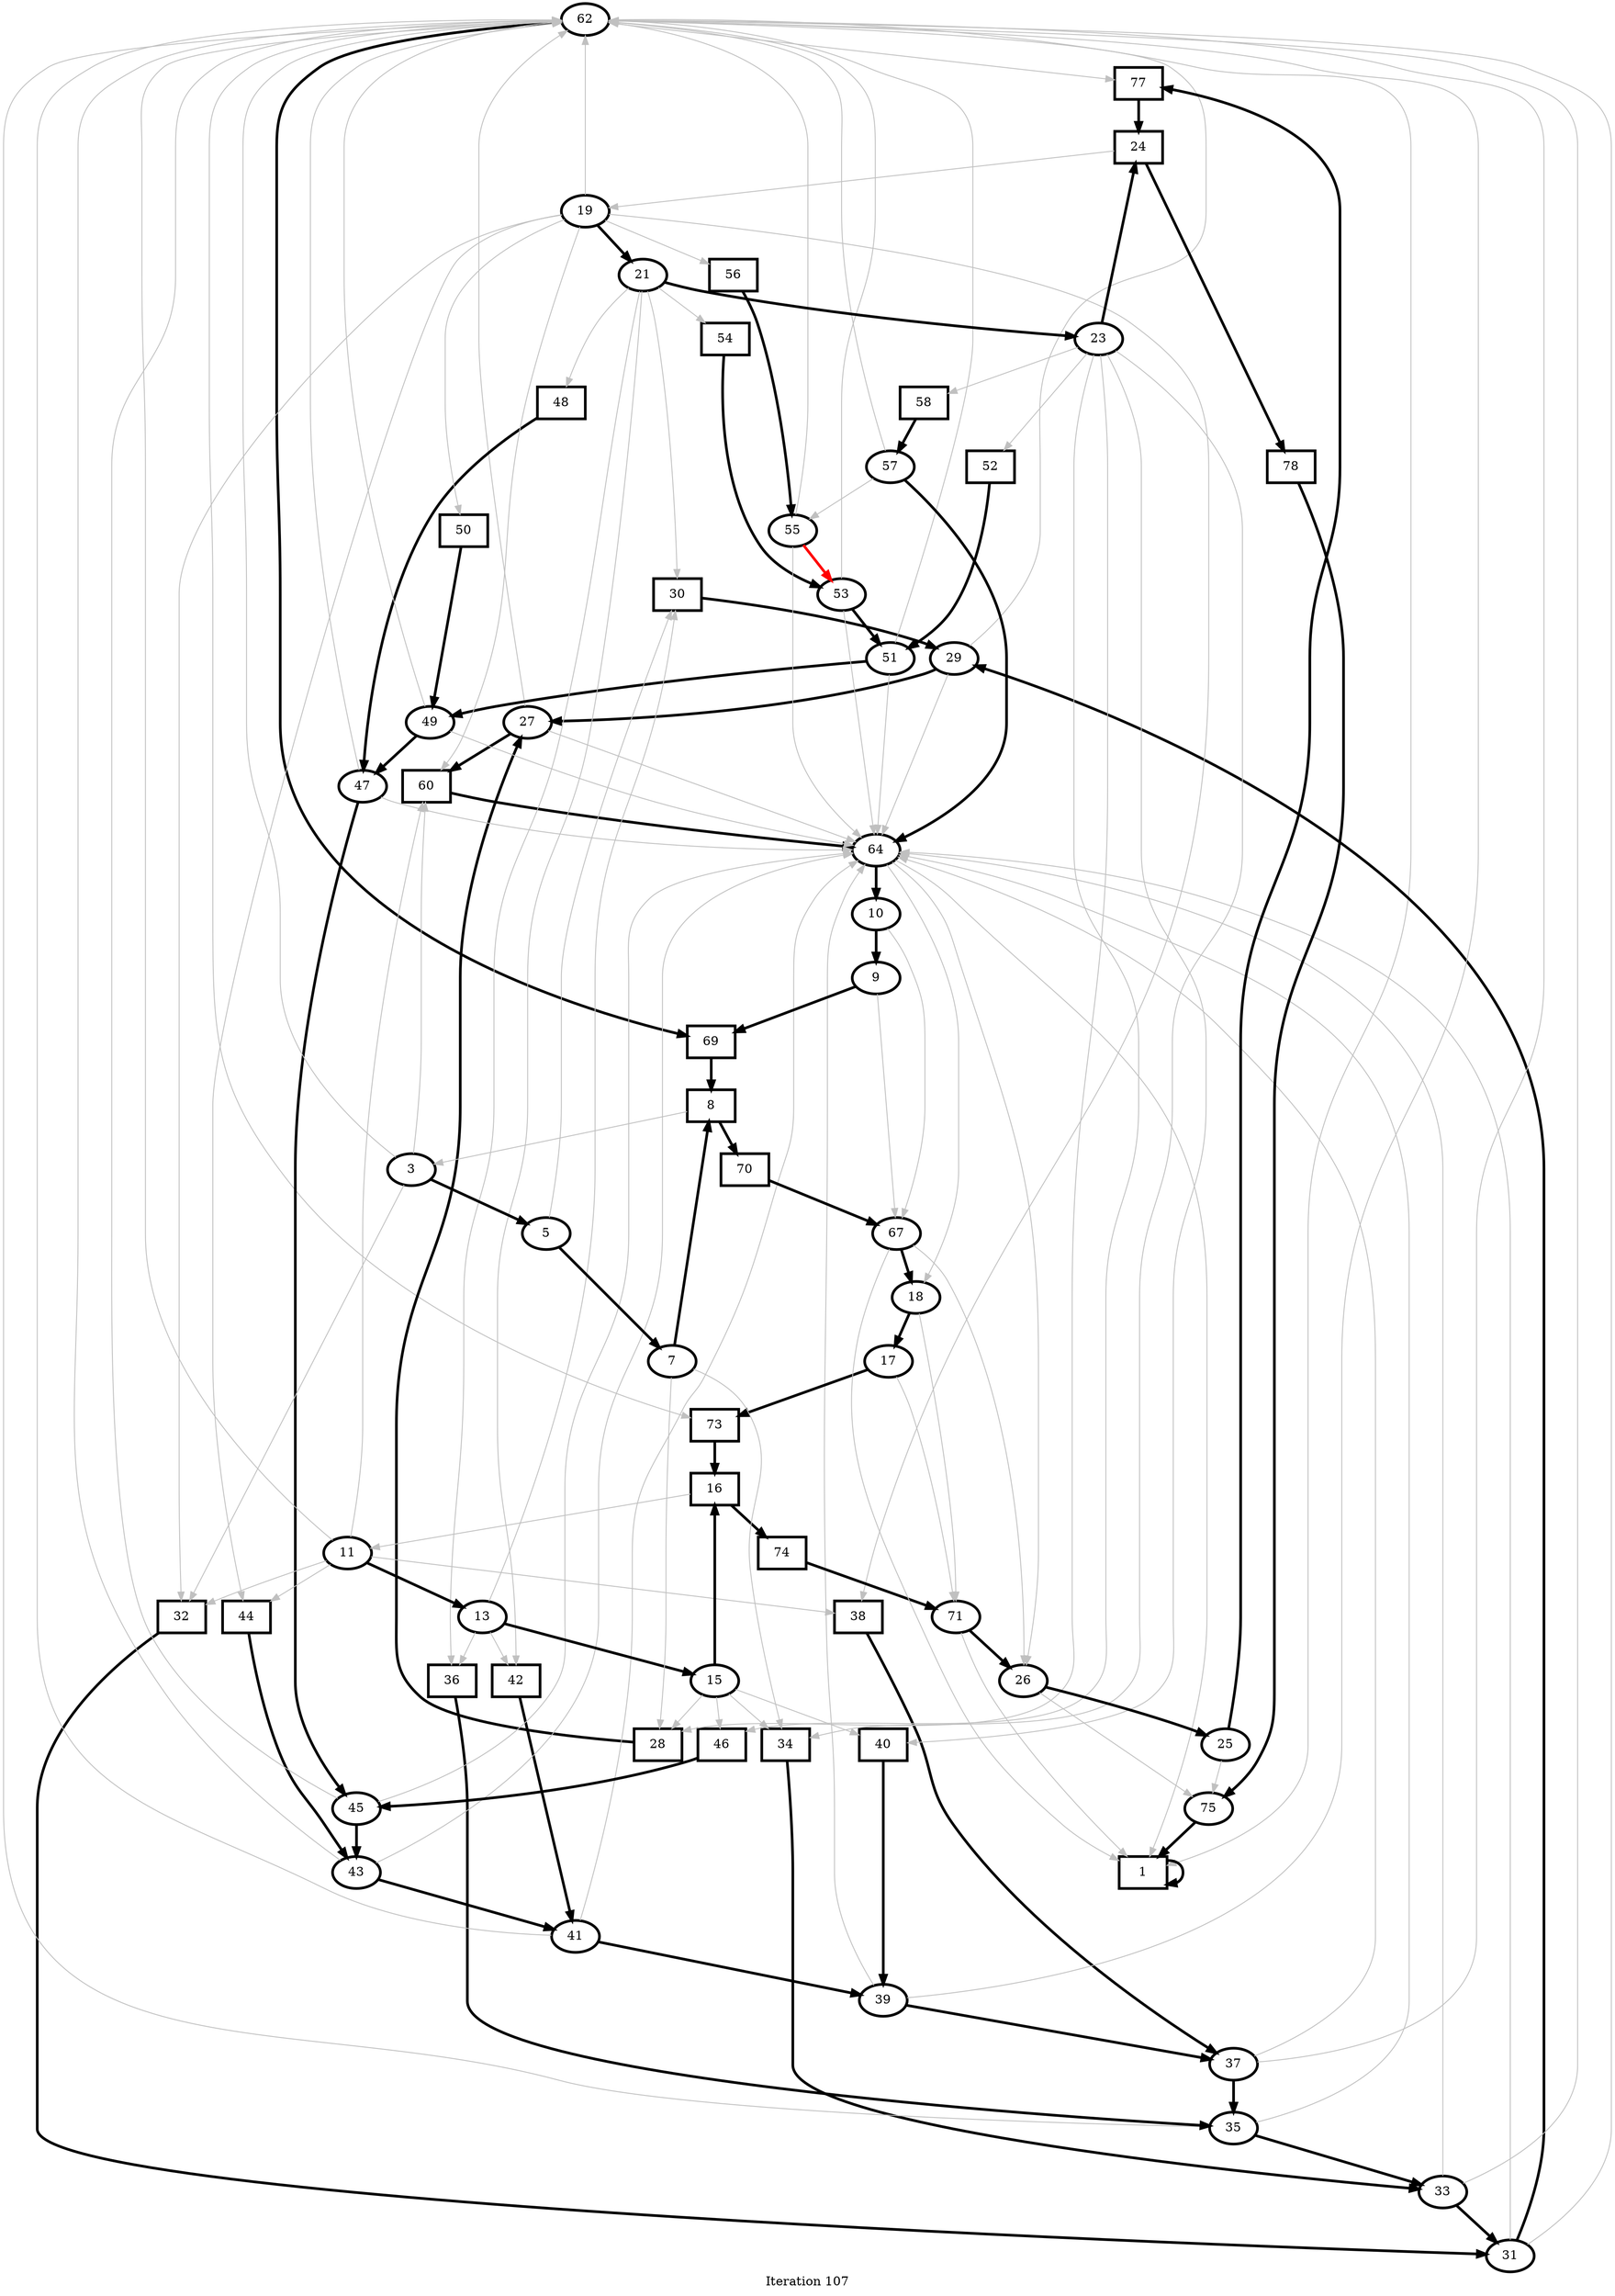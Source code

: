 digraph G {
    label ="Iteration 107"
    0 [penwidth=3,label="62",pos="10,12!"]
    1 [penwidth=3,label="64",pos="10,-1!"]
    2 [penwidth=3,shape = "rectangle",label="1",pos="15,3!"]
    3 [penwidth=3,shape = "rectangle",label="60",pos="0,0!"]
    4 [penwidth=3,label="27",pos="0,1!"]
    5 [penwidth=3,shape = "rectangle",label="28",pos="1,1!"]
    6 [penwidth=3,label="29",pos="0,2!"]
    7 [penwidth=3,shape = "rectangle",label="30",pos="1,2!"]
    8 [penwidth=3,label="31",pos="0,3!"]
    9 [penwidth=3,shape = "rectangle",label="32",pos="1,3!"]
    10 [penwidth=3,label="33",pos="0,4!"]
    11 [penwidth=3,shape = "rectangle",label="34",pos="1,4!"]
    12 [penwidth=3,label="35",pos="0,5!"]
    13 [penwidth=3,shape = "rectangle",label="36",pos="1,5!"]
    14 [penwidth=3,label="37",pos="0,6!"]
    15 [penwidth=3,shape = "rectangle",label="38",pos="1,6!"]
    16 [penwidth=3,label="39",pos="0,7!"]
    17 [penwidth=3,shape = "rectangle",label="40",pos="1,7!"]
    18 [penwidth=3,label="41",pos="0,8!"]
    19 [penwidth=3,shape = "rectangle",label="42",pos="1,8!"]
    20 [penwidth=3,label="43",pos="0,9!"]
    21 [penwidth=3,shape = "rectangle",label="44",pos="1,9!"]
    22 [penwidth=3,label="45",pos="0,10!"]
    23 [penwidth=3,shape = "rectangle",label="46",pos="1,10!"]
    24 [penwidth=3,label="47",pos="0,11!"]
    25 [penwidth=3,shape = "rectangle",label="48",pos="1,11!"]
    26 [penwidth=3,label="49",pos="0,12!"]
    27 [penwidth=3,shape = "rectangle",label="50",pos="1,12!"]
    28 [penwidth=3,label="51",pos="0,13!"]
    29 [penwidth=3,shape = "rectangle",label="52",pos="1,13!"]
    30 [penwidth=3,label="53",pos="0,14!"]
    31 [penwidth=3,shape = "rectangle",label="54",pos="1,14!"]
    32 [penwidth=3,label="55",pos="0,15!"]
    33 [penwidth=3,shape = "rectangle",label="56",pos="1,15!"]
    34 [penwidth=3,label="57",pos="0,16!"]
    35 [penwidth=3,shape = "rectangle",label="58",pos="1,16!"]
    36 [penwidth=3,label="19",pos="5,11!"]
    37 [penwidth=3,label="21",pos="4,10!"]
    38 [penwidth=3,label="23",pos="5,9!"]
    39 [penwidth=3,shape = "rectangle",label="24",pos="6,10!"]
    40 [penwidth=3,label="25",pos="8,8!"]
    41 [penwidth=3,label="26",pos="9,8!"]
    42 [penwidth=3,label="75",pos="10,10!"]
    43 [penwidth=3,shape = "rectangle",label="77",pos="7,8!"]
    44 [penwidth=3,shape = "rectangle",label="78",pos="8,10!"]
    45 [penwidth=3,label="11",pos="5,7!"]
    46 [penwidth=3,label="13",pos="4,6!"]
    47 [penwidth=3,label="15",pos="5,5!"]
    48 [penwidth=3,shape = "rectangle",label="16",pos="6,6!"]
    49 [penwidth=3,label="17",pos="8,4!"]
    50 [penwidth=3,label="18",pos="9,4!"]
    51 [penwidth=3,label="71",pos="10,6!"]
    52 [penwidth=3,shape = "rectangle",label="73",pos="7,4!"]
    53 [penwidth=3,shape = "rectangle",label="74",pos="8,6!"]
    54 [penwidth=3,label="3",pos="5,3!"]
    55 [penwidth=3,label="5",pos="4,2!"]
    56 [penwidth=3,label="7",pos="5,1!"]
    57 [penwidth=3,shape = "rectangle",label="8",pos="6,2!"]
    58 [penwidth=3,label="9",pos="8,0!"]
    59 [penwidth=3,label="10",pos="9,0!"]
    60 [penwidth=3,label="67",pos="10,2!"]
    61 [penwidth=3,shape = "rectangle",label="69",pos="7,0!"]
    62 [penwidth=3,shape = "rectangle",label="70",pos="8,2!"]

    3 -> 1 [penwidth=3,color="black"]
    0 -> 2 [penwidth=1,color="grey"]
    1 -> 2 [penwidth=1,color="grey"]
    2 -> 2 [penwidth=3,color="black"]
    4 -> 0 [penwidth=1,color="grey"]
    4 -> 1 [penwidth=1,color="grey"]
    4 -> 3 [penwidth=3,color="black"]
    5 -> 4 [penwidth=3,color="black"]
    6 -> 4 [penwidth=3,color="black"]
    6 -> 1 [penwidth=1,color="grey"]
    6 -> 0 [penwidth=1,color="grey"]
    7 -> 6 [penwidth=3,color="black"]
    8 -> 6 [penwidth=3,color="black"]
    8 -> 1 [penwidth=1,color="grey"]
    8 -> 0 [penwidth=1,color="grey"]
    9 -> 8 [penwidth=3,color="black"]
    10 -> 8 [penwidth=3,color="black"]
    10 -> 1 [penwidth=1,color="grey"]
    10 -> 0 [penwidth=1,color="grey"]
    11 -> 10 [penwidth=3,color="black"]
    12 -> 10 [penwidth=3,color="black"]
    12 -> 1 [penwidth=1,color="grey"]
    12 -> 0 [penwidth=1,color="grey"]
    13 -> 12 [penwidth=3,color="black"]
    14 -> 12 [penwidth=3,color="black"]
    14 -> 1 [penwidth=1,color="grey"]
    14 -> 0 [penwidth=1,color="grey"]
    15 -> 14 [penwidth=3,color="black"]
    16 -> 14 [penwidth=3,color="black"]
    16 -> 1 [penwidth=1,color="grey"]
    16 -> 0 [penwidth=1,color="grey"]
    17 -> 16 [penwidth=3,color="black"]
    18 -> 16 [penwidth=3,color="black"]
    18 -> 1 [penwidth=1,color="grey"]
    18 -> 0 [penwidth=1,color="grey"]
    19 -> 18 [penwidth=3,color="black"]
    20 -> 18 [penwidth=3,color="black"]
    20 -> 1 [penwidth=1,color="grey"]
    20 -> 0 [penwidth=1,color="grey"]
    21 -> 20 [penwidth=3,color="black"]
    22 -> 20 [penwidth=3,color="black"]
    22 -> 1 [penwidth=1,color="grey"]
    22 -> 0 [penwidth=1,color="grey"]
    23 -> 22 [penwidth=3,color="black"]
    24 -> 22 [penwidth=3,color="black"]
    24 -> 1 [penwidth=1,color="grey"]
    24 -> 0 [penwidth=1,color="grey"]
    25 -> 24 [penwidth=3,color="black"]
    26 -> 24 [penwidth=3,color="black"]
    26 -> 1 [penwidth=1,color="grey"]
    26 -> 0 [penwidth=1,color="grey"]
    27 -> 26 [penwidth=3,color="black"]
    28 -> 26 [penwidth=3,color="black"]
    28 -> 1 [penwidth=1,color="grey"]
    28 -> 0 [penwidth=1,color="grey"]
    29 -> 28 [penwidth=3,color="black"]
    30 -> 28 [penwidth=3,color="black"]
    30 -> 1 [penwidth=1,color="grey"]
    30 -> 0 [penwidth=1,color="grey"]
    31 -> 30 [penwidth=3,color="black"]
    32 -> 30 [penwidth=3,color="red"]
    32 -> 1 [penwidth=1,color="grey"]
    32 -> 0 [penwidth=1,color="grey"]
    33 -> 32 [penwidth=3,color="black"]
    34 -> 32 [penwidth=1,color="grey"]
    34 -> 1 [penwidth=3,color="black"]
    34 -> 0 [penwidth=1,color="grey"]
    35 -> 34 [penwidth=3,color="black"]
    36 -> 0 [penwidth=1,color="grey"]
    36 -> 3 [penwidth=1,color="grey"]
    36 -> 37 [penwidth=3,color="black"]
    36 -> 9 [penwidth=1,color="grey"]
    36 -> 15 [penwidth=1,color="grey"]
    36 -> 21 [penwidth=1,color="grey"]
    36 -> 27 [penwidth=1,color="grey"]
    36 -> 33 [penwidth=1,color="grey"]
    37 -> 38 [penwidth=3,color="black"]
    37 -> 7 [penwidth=1,color="grey"]
    37 -> 13 [penwidth=1,color="grey"]
    37 -> 19 [penwidth=1,color="grey"]
    37 -> 25 [penwidth=1,color="grey"]
    37 -> 31 [penwidth=1,color="grey"]
    38 -> 39 [penwidth=3,color="black"]
    38 -> 5 [penwidth=1,color="grey"]
    38 -> 11 [penwidth=1,color="grey"]
    38 -> 17 [penwidth=1,color="grey"]
    38 -> 23 [penwidth=1,color="grey"]
    38 -> 29 [penwidth=1,color="grey"]
    38 -> 35 [penwidth=1,color="grey"]
    39 -> 44 [penwidth=3,color="black"]
    39 -> 36 [penwidth=1,color="grey"]
    40 -> 43 [penwidth=3,color="black"]
    40 -> 42 [penwidth=1,color="grey"]
    41 -> 40 [penwidth=3,color="black"]
    41 -> 42 [penwidth=1,color="grey"]
    42 -> 2 [penwidth=3,color="black"]
    43 -> 39 [penwidth=3,color="black"]
    44 -> 42 [penwidth=3,color="black"]
    45 -> 0 [penwidth=1,color="grey"]
    45 -> 3 [penwidth=1,color="grey"]
    45 -> 46 [penwidth=3,color="black"]
    45 -> 9 [penwidth=1,color="grey"]
    45 -> 15 [penwidth=1,color="grey"]
    45 -> 21 [penwidth=1,color="grey"]
    46 -> 47 [penwidth=3,color="black"]
    46 -> 7 [penwidth=1,color="grey"]
    46 -> 13 [penwidth=1,color="grey"]
    46 -> 19 [penwidth=1,color="grey"]
    47 -> 48 [penwidth=3,color="black"]
    47 -> 5 [penwidth=1,color="grey"]
    47 -> 11 [penwidth=1,color="grey"]
    47 -> 17 [penwidth=1,color="grey"]
    47 -> 23 [penwidth=1,color="grey"]
    48 -> 53 [penwidth=3,color="black"]
    48 -> 45 [penwidth=1,color="grey"]
    49 -> 52 [penwidth=3,color="black"]
    49 -> 51 [penwidth=1,color="grey"]
    50 -> 49 [penwidth=3,color="black"]
    50 -> 51 [penwidth=1,color="grey"]
    51 -> 2 [penwidth=1,color="grey"]
    51 -> 41 [penwidth=3,color="black"]
    52 -> 48 [penwidth=3,color="black"]
    53 -> 51 [penwidth=3,color="black"]
    54 -> 0 [penwidth=1,color="grey"]
    54 -> 3 [penwidth=1,color="grey"]
    54 -> 55 [penwidth=3,color="black"]
    54 -> 9 [penwidth=1,color="grey"]
    55 -> 56 [penwidth=3,color="black"]
    55 -> 7 [penwidth=1,color="grey"]
    56 -> 57 [penwidth=3,color="black"]
    56 -> 5 [penwidth=1,color="grey"]
    56 -> 11 [penwidth=1,color="grey"]
    57 -> 62 [penwidth=3,color="black"]
    57 -> 54 [penwidth=1,color="grey"]
    58 -> 61 [penwidth=3,color="black"]
    58 -> 60 [penwidth=1,color="grey"]
    59 -> 58 [penwidth=3,color="black"]
    59 -> 60 [penwidth=1,color="grey"]
    60 -> 2 [penwidth=1,color="grey"]
    60 -> 50 [penwidth=3,color="black"]
    60 -> 41 [penwidth=1,color="grey"]
    61 -> 57 [penwidth=3,color="black"]
    62 -> 60 [penwidth=3,color="black"]
    0 -> 61 [penwidth=3,color="black"]
    1 -> 59 [penwidth=3,color="black"]
    0 -> 52 [penwidth=1,color="grey"]
    1 -> 50 [penwidth=1,color="grey"]
    0 -> 43 [penwidth=1,color="grey"]
    1 -> 41 [penwidth=1,color="grey"]
}